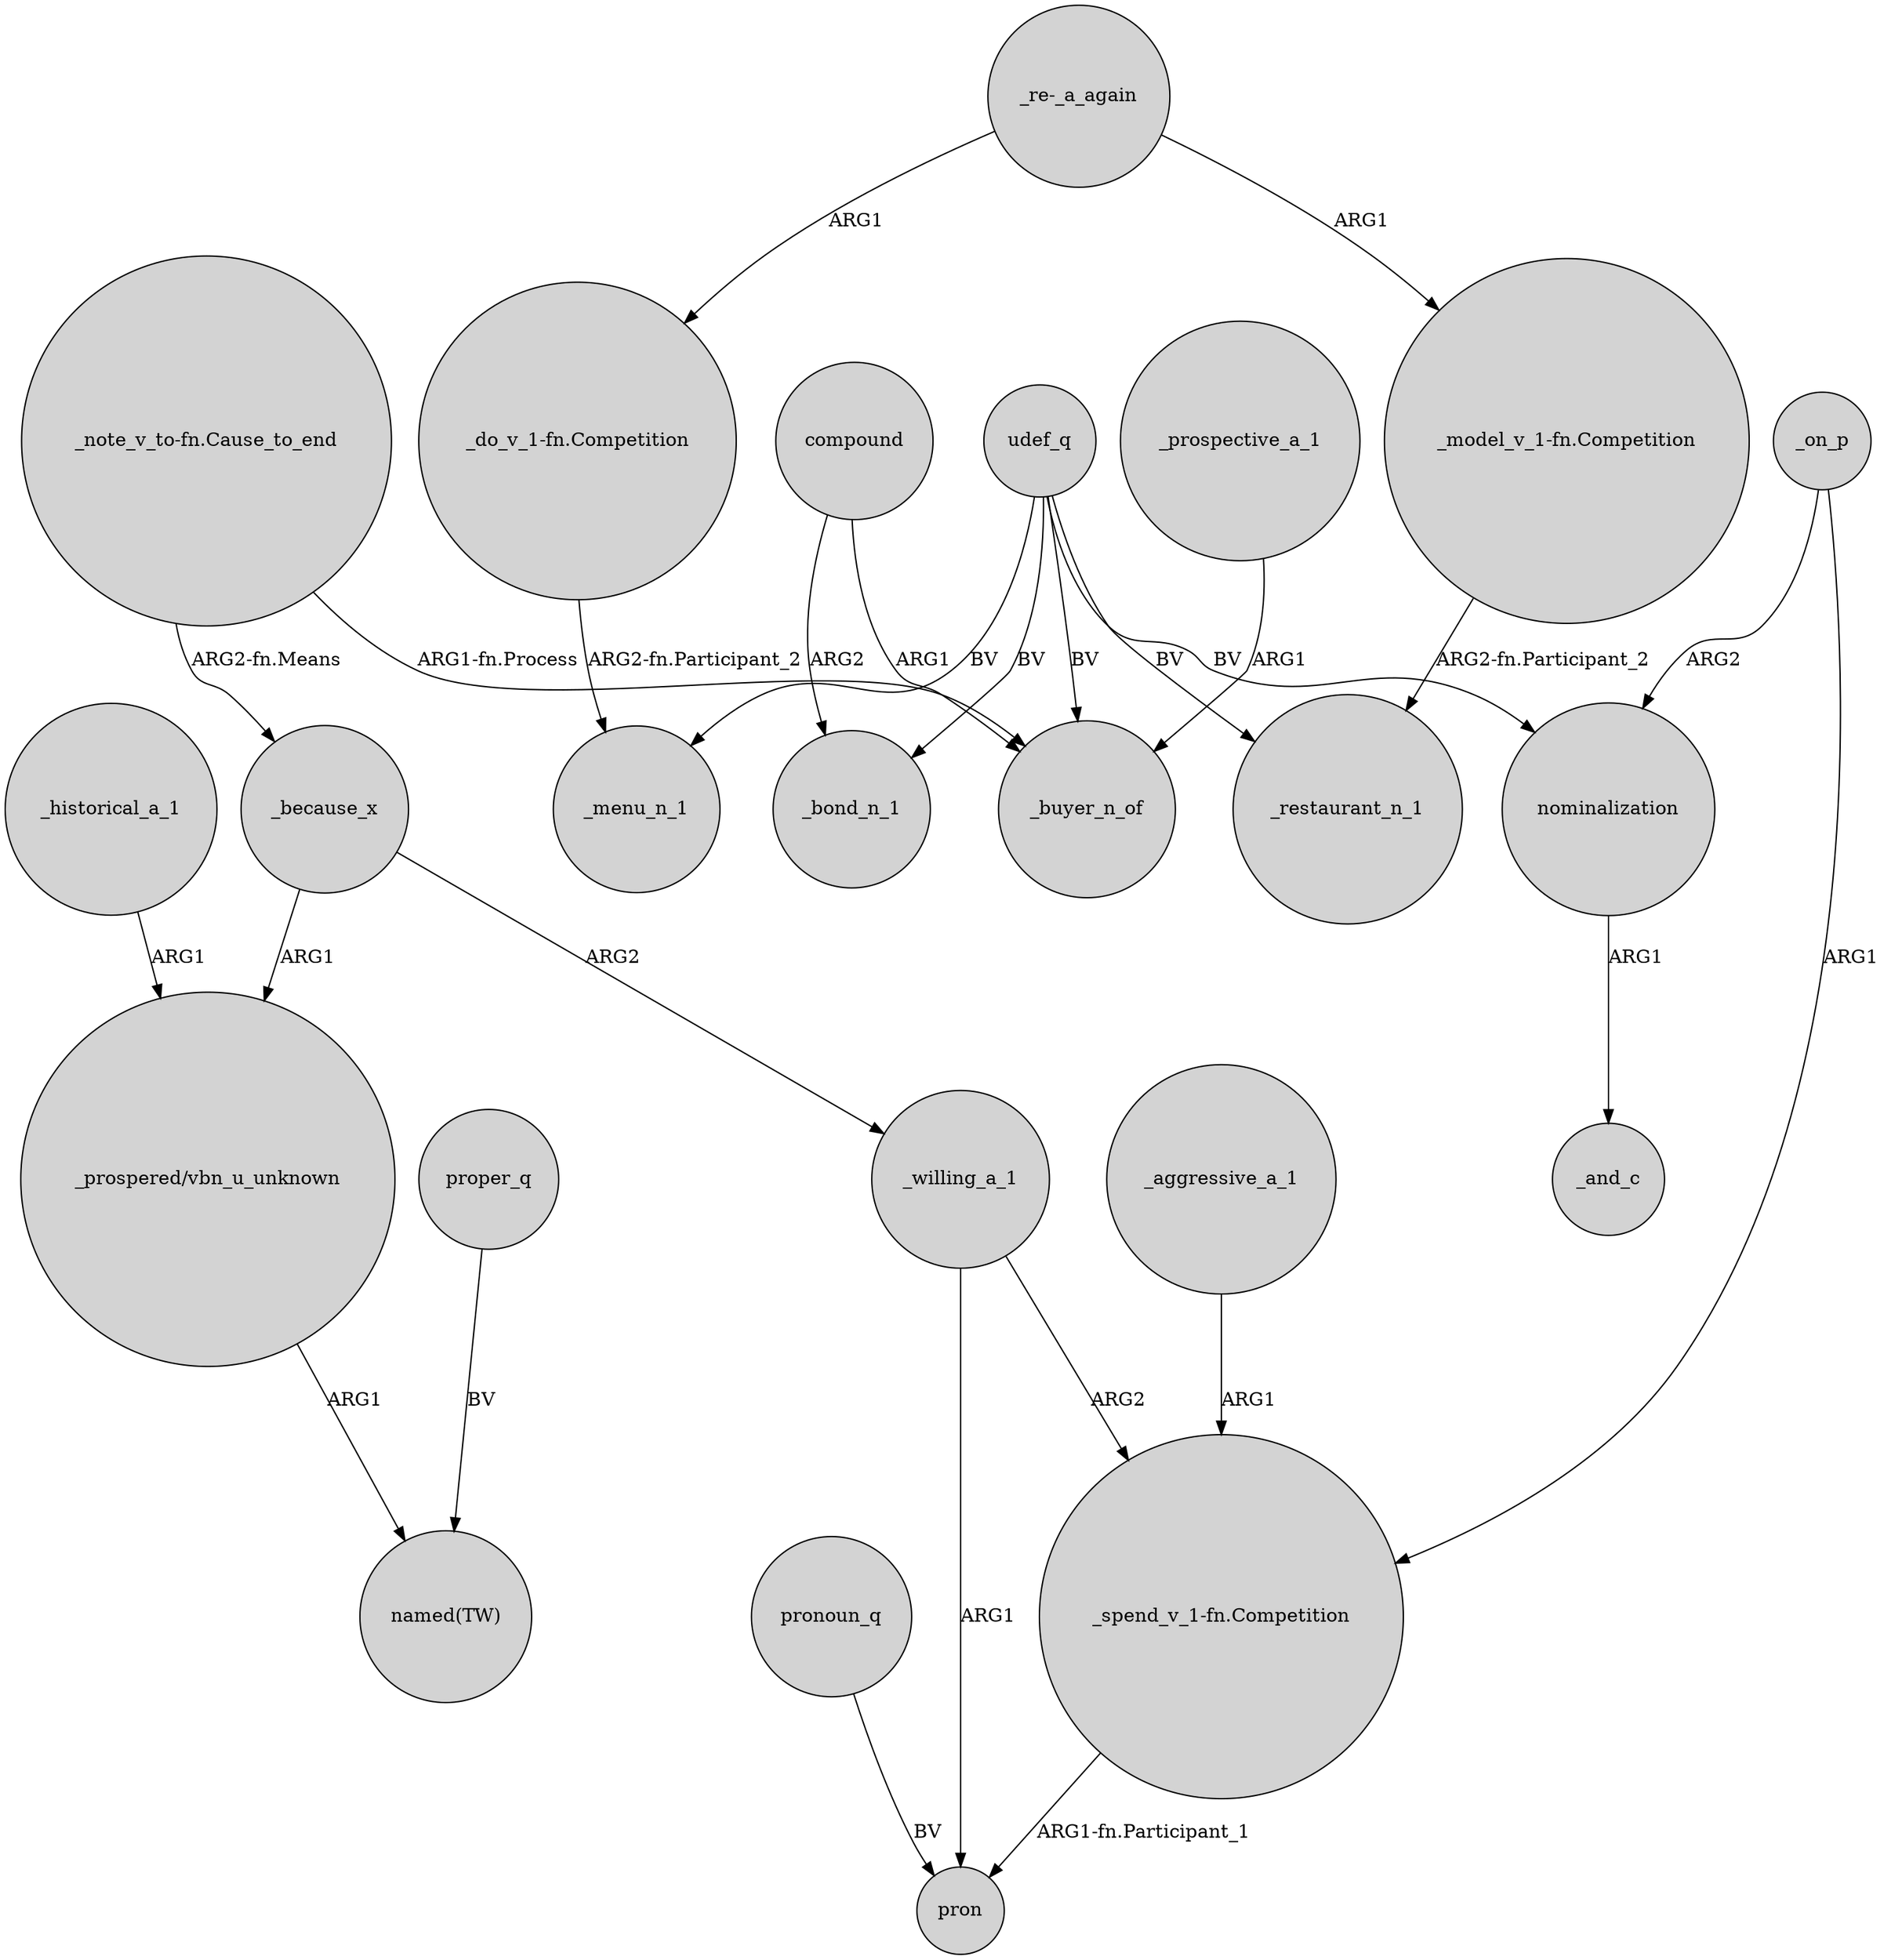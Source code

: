digraph {
	node [shape=circle style=filled]
	proper_q -> "named(TW)" [label=BV]
	udef_q -> _buyer_n_of [label=BV]
	"_note_v_to-fn.Cause_to_end" -> _buyer_n_of [label="ARG1-fn.Process"]
	udef_q -> _bond_n_1 [label=BV]
	_on_p -> nominalization [label=ARG2]
	"_model_v_1-fn.Competition" -> _restaurant_n_1 [label="ARG2-fn.Participant_2"]
	_because_x -> _willing_a_1 [label=ARG2]
	udef_q -> nominalization [label=BV]
	udef_q -> _menu_n_1 [label=BV]
	_because_x -> "_prospered/vbn_u_unknown" [label=ARG1]
	"_spend_v_1-fn.Competition" -> pron [label="ARG1-fn.Participant_1"]
	_willing_a_1 -> "_spend_v_1-fn.Competition" [label=ARG2]
	compound -> _bond_n_1 [label=ARG2]
	nominalization -> _and_c [label=ARG1]
	"_prospered/vbn_u_unknown" -> "named(TW)" [label=ARG1]
	pronoun_q -> pron [label=BV]
	udef_q -> _restaurant_n_1 [label=BV]
	_historical_a_1 -> "_prospered/vbn_u_unknown" [label=ARG1]
	compound -> _buyer_n_of [label=ARG1]
	_willing_a_1 -> pron [label=ARG1]
	"_re-_a_again" -> "_do_v_1-fn.Competition" [label=ARG1]
	"_re-_a_again" -> "_model_v_1-fn.Competition" [label=ARG1]
	_aggressive_a_1 -> "_spend_v_1-fn.Competition" [label=ARG1]
	_prospective_a_1 -> _buyer_n_of [label=ARG1]
	"_do_v_1-fn.Competition" -> _menu_n_1 [label="ARG2-fn.Participant_2"]
	_on_p -> "_spend_v_1-fn.Competition" [label=ARG1]
	"_note_v_to-fn.Cause_to_end" -> _because_x [label="ARG2-fn.Means"]
}
